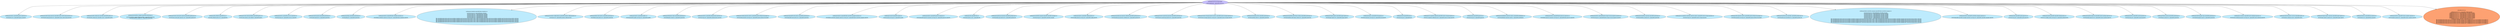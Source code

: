 digraph "Local Certificate" {
  // Node definitions.
  0 [
    label="certkeypair/metrics.openshift-ingress-operator.svc\n\nsecret/metrics-tls -nopenshift-ingress-operator\n"
    style=filled
    fillcolor="#bdebfd"
  ];
  1 [
    label="certkeypair/service-serving-signer\n\nsecret/signing-key -nopenshift-service-ca\n"
    style=filled
    fillcolor="#c7bfff"
  ];
  2 [
    label="certkeypair/node-tuning-operator.openshift-cluster-node-tuning-operator.svc\n\nsecret/node-tuning-operator-tls -nopenshift-cluster-node-tuning-operator\n"
    style=filled
    fillcolor="#bdebfd"
  ];
  3 [
    label="certkeypair/multus-admission-controller.openshift-multus.svc\n\nsecret/multus-admission-controller-secret -nopenshift-multus\n"
    style=filled
    fillcolor="#bdebfd"
  ];
  4 [
    label="certkeypair/prometheus-adapter.openshift-monitoring.svc\n\nsecret/prometheus-adapter-8tkqrsmu9afpe -nopenshift-monitoring\n    secret/prometheus-adapter-tls -nopenshift-monitoring\n"
    style=filled
    fillcolor="#bdebfd"
  ];
  5 [
    label="certkeypair/cluster-autoscaler-operator.openshift-machine-api.svc\n\nsecret/cluster-autoscaler-operator-cert -nopenshift-machine-api\n"
    style=filled
    fillcolor="#bdebfd"
  ];
  6 [
    label="certkeypair/dns-default.openshift-dns.svc\n\nsecret/dns-default-metrics-tls -nopenshift-dns\n"
    style=filled
    fillcolor="#bdebfd"
  ];
  7 [
    label="certkeypair/router-internal-default.openshift-ingress.svc\n\nsecret/router-metrics-certs-default -nopenshift-ingress\n"
    style=filled
    fillcolor="#bdebfd"
  ];
  8 [
    label="certkeypair/metrics.openshift-service-ca-operator.svc\n\nsecret/serving-cert -nopenshift-service-ca-operator\n"
    style=filled
    fillcolor="#bdebfd"
  ];
  9 [
    label="certkeypair/node-exporter.openshift-monitoring.svc\n\nsecret/node-exporter-tls -nopenshift-monitoring\n"
    style=filled
    fillcolor="#bdebfd"
  ];
  10 [
    label="certkeypair/grafana.openshift-monitoring.svc\n\nsecret/grafana-tls -nopenshift-monitoring\n"
    style=filled
    fillcolor="#bdebfd"
  ];
  11 [
    label="certkeypair/metrics.openshift-kube-scheduler-operator.svc\n\nsecret/kube-scheduler-operator-serving-cert -nopenshift-kube-scheduler-operator\n"
    style=filled
    fillcolor="#bdebfd"
  ];
  12 [
    label="certkeypair/scheduler.openshift-kube-scheduler.svc\n\nsecret/serving-cert -nopenshift-kube-scheduler\n    secret/serving-cert-2 -nopenshift-kube-scheduler\n    secret/serving-cert-3 -nopenshift-kube-scheduler\n    secret/serving-cert-4 -nopenshift-kube-scheduler\n    secret/serving-cert-5 -nopenshift-kube-scheduler\n    secret/serving-cert-6 -nopenshift-kube-scheduler\n    file:///etc/kubernetes/static-pod-resources/kube-scheduler-pod-3/secrets/serving-cert/tls.crt/tls.crt,file:///etc/kubernetes/static-pod-resources/kube-scheduler-pod-3/secrets/serving-cert/tls.crt/tls.key\n    file:///etc/kubernetes/static-pod-resources/kube-scheduler-pod-5/secrets/serving-cert/tls.crt/tls.crt,file:///etc/kubernetes/static-pod-resources/kube-scheduler-pod-5/secrets/serving-cert/tls.crt/tls.key\n    file:///etc/kubernetes/static-pod-resources/kube-scheduler-pod-6/secrets/serving-cert/tls.crt/tls.crt,file:///etc/kubernetes/static-pod-resources/kube-scheduler-pod-6/secrets/serving-cert/tls.crt/tls.key\n    file:///etc/kubernetes/static-pod-resources/kube-scheduler-pod-2/secrets/serving-cert/tls.crt/tls.crt,file:///etc/kubernetes/static-pod-resources/kube-scheduler-pod-2/secrets/serving-cert/tls.crt/tls.key\n    file:///etc/kubernetes/static-pod-resources/kube-scheduler-pod-4/secrets/serving-cert/tls.crt/tls.crt,file:///etc/kubernetes/static-pod-resources/kube-scheduler-pod-4/secrets/serving-cert/tls.crt/tls.key\n"
    style=filled
    fillcolor="#bdebfd"
  ];
  13 [
    label="certkeypair/machine-config-daemon.openshift-machine-config-operator.svc\n\nsecret/proxy-tls -nopenshift-machine-config-operator\n"
    style=filled
    fillcolor="#bdebfd"
  ];
  14 [
    label="certkeypair/kube-state-metrics.openshift-monitoring.svc\n\nsecret/kube-state-metrics-tls -nopenshift-monitoring\n"
    style=filled
    fillcolor="#bdebfd"
  ];
  15 [
    label="certkeypair/metrics.openshift-insights.svc\n\nsecret/openshift-insights-serving-cert -nopenshift-insights\n"
    style=filled
    fillcolor="#bdebfd"
  ];
  16 [
    label="certkeypair/telemeter-client.openshift-monitoring.svc\n\nsecret/telemeter-client-tls -nopenshift-monitoring\n"
    style=filled
    fillcolor="#bdebfd"
  ];
  17 [
    label="certkeypair/metrics.openshift-authentication-operator.svc\n\nsecret/serving-cert -nopenshift-authentication-operator\n"
    style=filled
    fillcolor="#bdebfd"
  ];
  18 [
    label="certkeypair/catalog-operator-metrics.openshift-operator-lifecycle-manager.svc\n\nsecret/catalog-operator-serving-cert -nopenshift-operator-lifecycle-manager\n"
    style=filled
    fillcolor="#bdebfd"
  ];
  19 [
    label="certkeypair/openshift-state-metrics.openshift-monitoring.svc\n\nsecret/openshift-state-metrics-tls -nopenshift-monitoring\n"
    style=filled
    fillcolor="#bdebfd"
  ];
  20 [
    label="certkeypair/metrics.openshift-kube-controller-manager-operator.svc\n\nsecret/kube-controller-manager-operator-serving-cert -nopenshift-kube-controller-manager-operator\n"
    style=filled
    fillcolor="#bdebfd"
  ];
  21 [
    label="certkeypair/console.openshift-console.svc\n\nsecret/console-serving-cert -nopenshift-console\n"
    style=filled
    fillcolor="#bdebfd"
  ];
  22 [
    label="certkeypair/metrics.openshift-apiserver-operator.svc\n\nsecret/openshift-apiserver-operator-serving-cert -nopenshift-apiserver-operator\n"
    style=filled
    fillcolor="#bdebfd"
  ];
  23 [
    label="certkeypair/sdn.openshift-sdn.svc\n\nsecret/sdn-metrics-certs -nopenshift-sdn\n"
    style=filled
    fillcolor="#bdebfd"
  ];
  24 [
    label="certkeypair/machine-api-operator.openshift-machine-api.svc\n\nsecret/machine-api-operator-tls -nopenshift-machine-api\n"
    style=filled
    fillcolor="#bdebfd"
  ];
  25 [
    label="certkeypair/controller-manager.openshift-controller-manager.svc\n\nsecret/serving-cert -nopenshift-controller-manager\n"
    style=filled
    fillcolor="#bdebfd"
  ];
  26 [
    label="certkeypair/metrics.openshift-config-operator.svc\n\nsecret/config-operator-serving-cert -nopenshift-config-operator\n"
    style=filled
    fillcolor="#bdebfd"
  ];
  27 [
    label="certkeypair/machine-api-operator-webhook.openshift-machine-api.svc\n\nsecret/machine-api-operator-webhook-cert -nopenshift-machine-api\n"
    style=filled
    fillcolor="#bdebfd"
  ];
  28 [
    label="certkeypair/cluster-monitoring-operator.openshift-monitoring.svc\n\nsecret/cluster-monitoring-operator-tls -nopenshift-monitoring\n"
    style=filled
    fillcolor="#bdebfd"
  ];
  29 [
    label="certkeypair/cluster-storage-operator-metrics.openshift-cluster-storage-operator.svc\n\nsecret/cluster-storage-operator-serving-cert -nopenshift-cluster-storage-operator\n"
    style=filled
    fillcolor="#bdebfd"
  ];
  30 [
    label="certkeypair/prometheus-k8s.openshift-monitoring.svc\n\nsecret/prometheus-k8s-tls -nopenshift-monitoring\n"
    style=filled
    fillcolor="#bdebfd"
  ];
  31 [
    label="certkeypair/prometheus-k8s-thanos-sidecar.openshift-monitoring.svc\n\nsecret/prometheus-k8s-thanos-sidecar-tls -nopenshift-monitoring\n"
    style=filled
    fillcolor="#bdebfd"
  ];
  32 [
    label="certkeypair/image-registry.openshift-image-registry.svc\n\nsecret/image-registry-tls -nopenshift-image-registry\n"
    style=filled
    fillcolor="#bdebfd"
  ];
  33 [
    label="certkeypair/metrics.openshift-etcd-operator.svc\n\nsecret/etcd-operator-serving-cert -nopenshift-etcd-operator\n"
    style=filled
    fillcolor="#bdebfd"
  ];
  34 [
    label="certkeypair/etcd.openshift-etcd.svc\n\nsecret/serving-cert -nopenshift-etcd\n"
    style=filled
    fillcolor="#bdebfd"
  ];
  35 [
    label="certkeypair/csi-snapshot-webhook.openshift-cluster-storage-operator.svc\n\nsecret/csi-snapshot-webhook-secret -nopenshift-cluster-storage-operator\n"
    style=filled
    fillcolor="#bdebfd"
  ];
  36 [
    label="certkeypair/api.openshift-apiserver.svc\n\nsecret/serving-cert -nopenshift-apiserver\n"
    style=filled
    fillcolor="#bdebfd"
  ];
  37 [
    label="certkeypair/marketplace-operator-metrics.openshift-marketplace.svc\n\nsecret/marketplace-operator-metrics -nopenshift-marketplace\n"
    style=filled
    fillcolor="#bdebfd"
  ];
  38 [
    label="certkeypair/metrics.openshift-kube-apiserver-operator.svc\n\nsecret/kube-apiserver-operator-serving-cert -nopenshift-kube-apiserver-operator\n"
    style=filled
    fillcolor="#bdebfd"
  ];
  39 [
    label="certkeypair/metrics.openshift-kube-storage-version-migrator-operator.svc\n\nsecret/serving-cert -nopenshift-kube-storage-version-migrator-operator\n"
    style=filled
    fillcolor="#bdebfd"
  ];
  40 [
    label="certkeypair/prometheus-operator.openshift-monitoring.svc\n\nsecret/prometheus-operator-tls -nopenshift-monitoring\n"
    style=filled
    fillcolor="#bdebfd"
  ];
  41 [
    label="certkeypair/csi-snapshot-controller-operator-metrics.openshift-cluster-storage-operator.svc\n\nsecret/serving-cert -nopenshift-cluster-storage-operator\n"
    style=filled
    fillcolor="#bdebfd"
  ];
  42 [
    label="certkeypair/olm-operator-metrics.openshift-operator-lifecycle-manager.svc\n\nsecret/olm-operator-serving-cert -nopenshift-operator-lifecycle-manager\n"
    style=filled
    fillcolor="#bdebfd"
  ];
  43 [
    label="certkeypair/machine-api-controllers.openshift-machine-api.svc\n\nsecret/machine-api-controllers-tls -nopenshift-machine-api\n"
    style=filled
    fillcolor="#bdebfd"
  ];
  44 [
    label="certkeypair/kube-controller-manager.openshift-kube-controller-manager.svc\n\nsecret/serving-cert -nopenshift-kube-controller-manager\n    secret/serving-cert-2 -nopenshift-kube-controller-manager\n    secret/serving-cert-3 -nopenshift-kube-controller-manager\n    secret/serving-cert-4 -nopenshift-kube-controller-manager\n    secret/serving-cert-5 -nopenshift-kube-controller-manager\n    secret/serving-cert-6 -nopenshift-kube-controller-manager\n    secret/serving-cert-7 -nopenshift-kube-controller-manager\n    file:///etc/kubernetes/static-pod-resources/kube-controller-manager-pod-3/secrets/serving-cert/tls.crt/tls.crt,file:///etc/kubernetes/static-pod-resources/kube-controller-manager-pod-3/secrets/serving-cert/tls.crt/tls.key\n    file:///etc/kubernetes/static-pod-resources/kube-controller-manager-pod-4/secrets/serving-cert/tls.crt/tls.crt,file:///etc/kubernetes/static-pod-resources/kube-controller-manager-pod-4/secrets/serving-cert/tls.crt/tls.key\n    file:///etc/kubernetes/static-pod-resources/kube-controller-manager-pod-5/secrets/serving-cert/tls.crt/tls.crt,file:///etc/kubernetes/static-pod-resources/kube-controller-manager-pod-5/secrets/serving-cert/tls.crt/tls.key\n    file:///etc/kubernetes/static-pod-resources/kube-controller-manager-pod-6/secrets/serving-cert/tls.crt/tls.crt,file:///etc/kubernetes/static-pod-resources/kube-controller-manager-pod-6/secrets/serving-cert/tls.crt/tls.key\n    file:///etc/kubernetes/static-pod-resources/kube-controller-manager-pod-7/secrets/serving-cert/tls.crt/tls.crt,file:///etc/kubernetes/static-pod-resources/kube-controller-manager-pod-7/secrets/serving-cert/tls.crt/tls.key\n"
    style=filled
    fillcolor="#bdebfd"
  ];
  45 [
    label="certkeypair/metrics.openshift-controller-manager-operator.svc\n\nsecret/openshift-controller-manager-operator-serving-cert -nopenshift-controller-manager-operator\n"
    style=filled
    fillcolor="#bdebfd"
  ];
  46 [
    label="certkeypair/api.openshift-oauth-apiserver.svc\n\nsecret/serving-cert -nopenshift-oauth-apiserver\n"
    style=filled
    fillcolor="#bdebfd"
  ];
  47 [
    label="certkeypair/oauth-openshift.openshift-authentication.svc\n\nsecret/v4-0-config-system-serving-cert -nopenshift-authentication\n"
    style=filled
    fillcolor="#bdebfd"
  ];
  48 [
    label="certkeypair/machine-approver.openshift-cluster-machine-approver.svc\n\nsecret/machine-approver-tls -nopenshift-cluster-machine-approver\n"
    style=filled
    fillcolor="#bdebfd"
  ];
  49 [
    label="certkeypair/metrics.openshift-console-operator.svc\n\nsecret/serving-cert -nopenshift-console-operator\n"
    style=filled
    fillcolor="#bdebfd"
  ];
  50 [
    label="certkeypair/thanos-querier.openshift-monitoring.svc\n\nsecret/thanos-querier-tls -nopenshift-monitoring\n"
    style=filled
    fillcolor="#bdebfd"
  ];
  51 [
    label="certkeypair/alertmanager-main.openshift-monitoring.svc\n\nsecret/alertmanager-main-tls -nopenshift-monitoring\n"
    style=filled
    fillcolor="#bdebfd"
  ];
  52 [
    label="certkeypair/cco-metrics.openshift-cloud-credential-operator.svc\n\nsecret/cloud-credential-operator-serving-cert -nopenshift-cloud-credential-operator\n"
    style=filled
    fillcolor="#bdebfd"
  ];
  53 [
    label="certkeypair/network-metrics-service.openshift-multus.svc\n\nsecret/metrics-daemon-secret -nopenshift-multus\n"
    style=filled
    fillcolor="#bdebfd"
  ];
  54 [
    label="certkeypair/image-registry-operator.openshift-image-registry.svc\n\nsecret/image-registry-operator-tls -nopenshift-image-registry\n"
    style=filled
    fillcolor="#bdebfd"
  ];
  55 [
    label="certkeypair/metrics.openshift-dns-operator.svc\n\nsecret/metrics-tls -nopenshift-dns-operator\n"
    style=filled
    fillcolor="#bdebfd"
  ];
  56 [
    label="certkeypair/metrics.openshift-cluster-samples-operator.svc\n\nsecret/samples-operator-tls -nopenshift-cluster-samples-operator\n"
    style=filled
    fillcolor="#bdebfd"
  ];
  57 [
    label="cabundle/service-ca\n\nconfigmaps/service-ca -nopenshift-config-managed\n    configmaps/service-ca -nopenshift-kube-controller-manager\n    configmaps/service-ca-2 -nopenshift-kube-controller-manager\n    configmaps/service-ca-3 -nopenshift-kube-controller-manager\n    configmaps/service-ca-4 -nopenshift-kube-controller-manager\n    configmaps/service-ca-5 -nopenshift-kube-controller-manager\n    configmaps/service-ca-6 -nopenshift-kube-controller-manager\n    configmaps/service-ca-7 -nopenshift-kube-controller-manager\n    configmaps/signing-cabundle -nopenshift-service-ca\n    file:///etc/kubernetes/static-pod-resources/kube-controller-manager-pod-3/configmaps/service-ca/ca-bundle.crt/ca-bundle.crt\n    file:///etc/kubernetes/static-pod-resources/kube-controller-manager-pod-4/configmaps/service-ca/ca-bundle.crt/ca-bundle.crt\n    file:///etc/kubernetes/static-pod-resources/kube-controller-manager-pod-5/configmaps/service-ca/ca-bundle.crt/ca-bundle.crt\n    file:///etc/kubernetes/static-pod-resources/kube-controller-manager-pod-6/configmaps/service-ca/ca-bundle.crt/ca-bundle.crt\n    file:///etc/kubernetes/static-pod-resources/kube-controller-manager-pod-7/configmaps/service-ca/ca-bundle.crt/ca-bundle.crt\n"
    style=filled
    fillcolor="#fda172"
  ];

  // Edge definitions.
  1 -> 0;
  1 -> 2;
  1 -> 3;
  1 -> 4;
  1 -> 5;
  1 -> 6;
  1 -> 7;
  1 -> 8;
  1 -> 9;
  1 -> 10;
  1 -> 11;
  1 -> 12;
  1 -> 13;
  1 -> 14;
  1 -> 15;
  1 -> 16;
  1 -> 17;
  1 -> 18;
  1 -> 19;
  1 -> 20;
  1 -> 21;
  1 -> 22;
  1 -> 23;
  1 -> 24;
  1 -> 25;
  1 -> 26;
  1 -> 27;
  1 -> 28;
  1 -> 29;
  1 -> 30;
  1 -> 31;
  1 -> 32;
  1 -> 33;
  1 -> 34;
  1 -> 35;
  1 -> 36;
  1 -> 37;
  1 -> 38;
  1 -> 39;
  1 -> 40;
  1 -> 41;
  1 -> 42;
  1 -> 43;
  1 -> 44;
  1 -> 45;
  1 -> 46;
  1 -> 47;
  1 -> 48;
  1 -> 49;
  1 -> 50;
  1 -> 51;
  1 -> 52;
  1 -> 53;
  1 -> 54;
  1 -> 55;
  1 -> 56;
  1 -> 57;
}